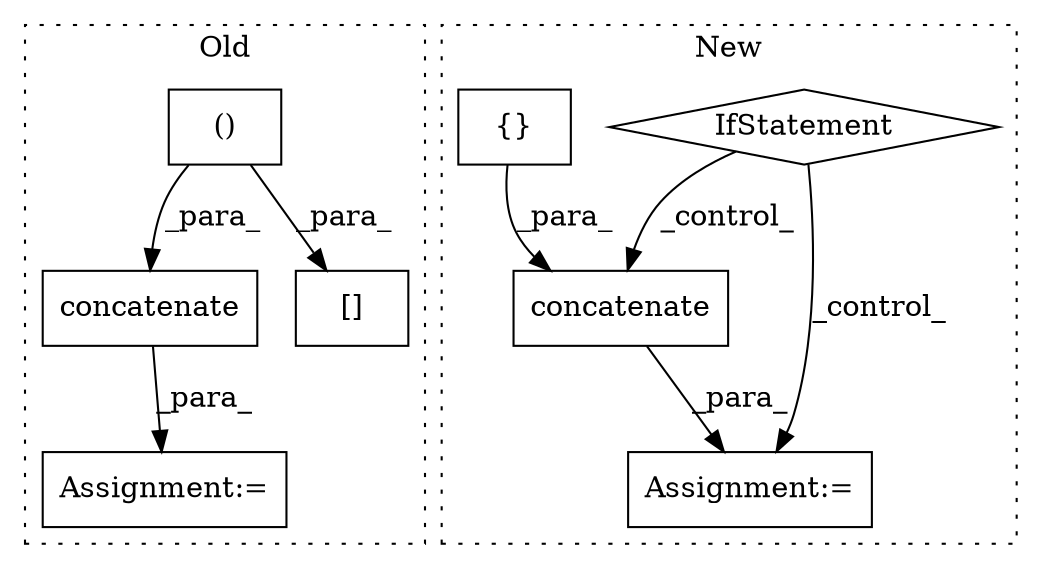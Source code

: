 digraph G {
subgraph cluster0 {
1 [label="concatenate" a="32" s="2350,2363" l="12,1" shape="box"];
3 [label="Assignment:=" a="7" s="2349" l="1" shape="box"];
5 [label="()" a="106" s="2003" l="17" shape="box"];
7 [label="[]" a="2" s="1992,2020" l="11,2" shape="box"];
label = "Old";
style="dotted";
}
subgraph cluster1 {
2 [label="concatenate" a="32" s="2108,2125" l="12,1" shape="box"];
4 [label="Assignment:=" a="7" s="2107" l="1" shape="box"];
6 [label="IfStatement" a="25" s="2079,2092" l="4,2" shape="diamond"];
8 [label="{}" a="4" s="1990" l="2" shape="box"];
label = "New";
style="dotted";
}
1 -> 3 [label="_para_"];
2 -> 4 [label="_para_"];
5 -> 1 [label="_para_"];
5 -> 7 [label="_para_"];
6 -> 4 [label="_control_"];
6 -> 2 [label="_control_"];
8 -> 2 [label="_para_"];
}
